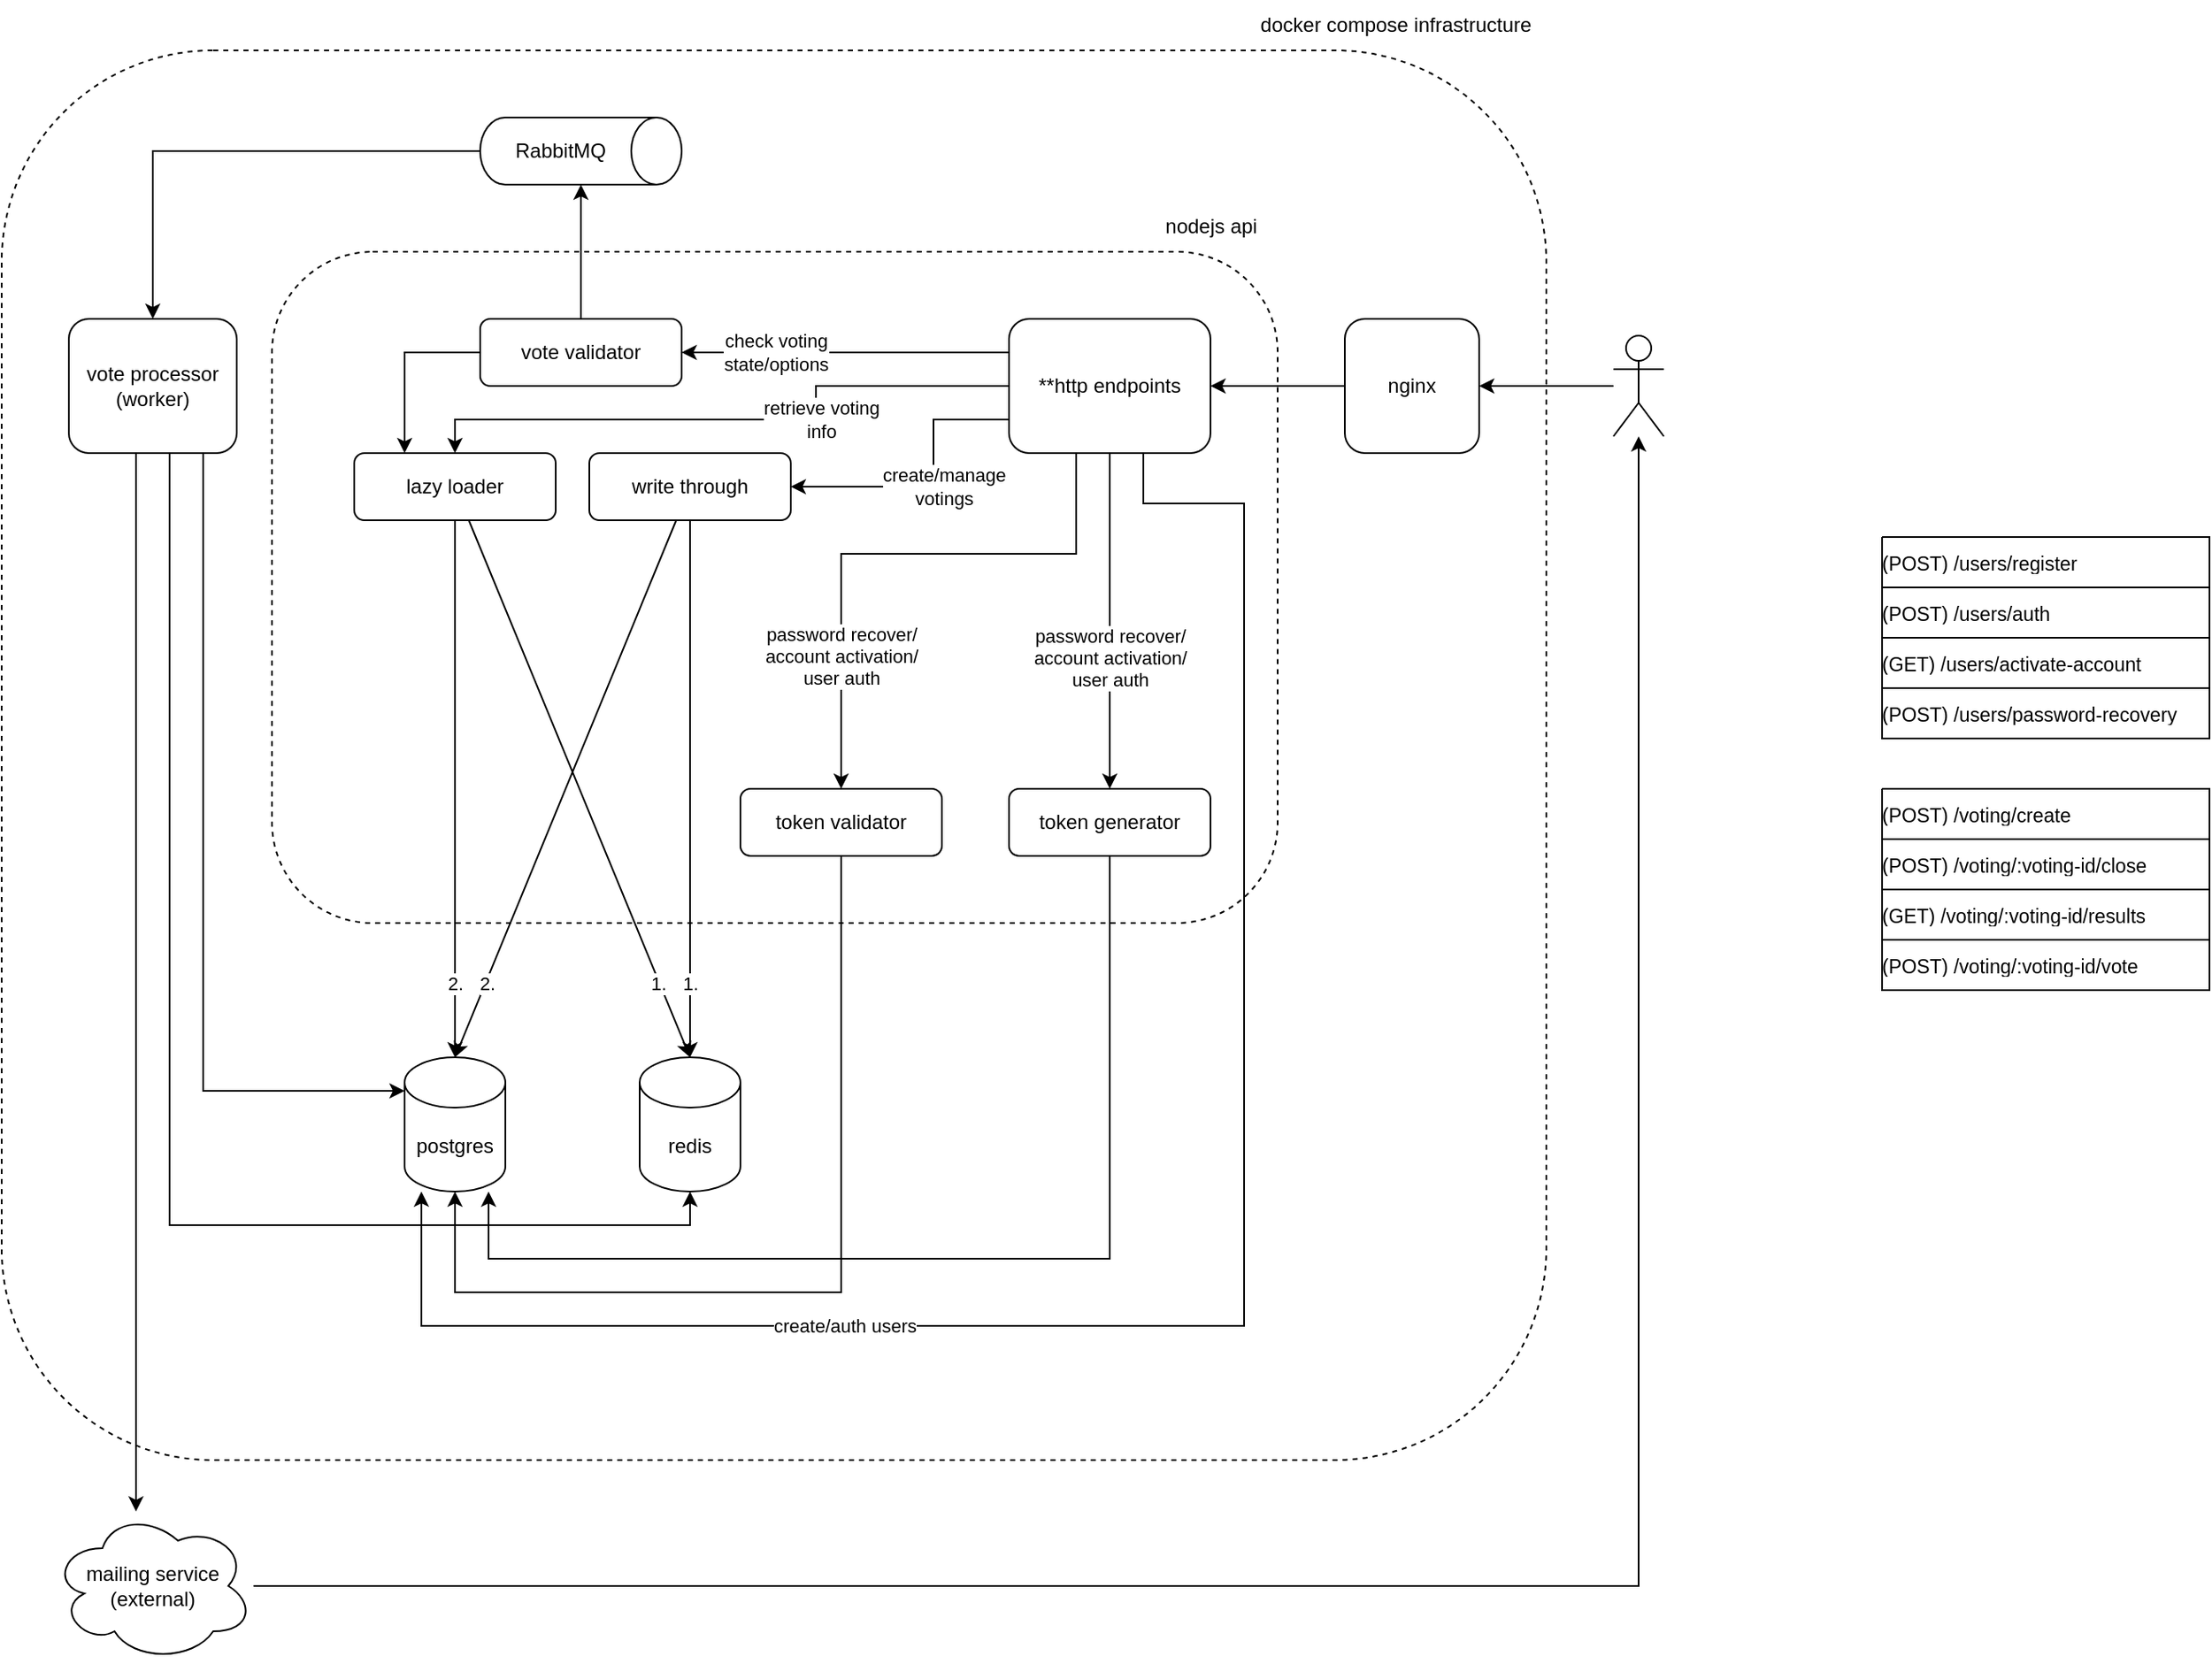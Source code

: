 <mxfile version="21.6.8" type="device">
  <diagram name="Página-1" id="Página-1">
    <mxGraphModel dx="1872" dy="-116" grid="1" gridSize="10" guides="1" tooltips="1" connect="1" arrows="1" fold="1" page="1" pageScale="1" pageWidth="850" pageHeight="1100" math="0" shadow="0">
      <root>
        <mxCell id="0" />
        <mxCell id="1" parent="0" />
        <mxCell id="b3ruvdXfxAipYuuYTNX5-90" value="" style="rounded=1;whiteSpace=wrap;html=1;fillColor=none;dashed=1;movable=0;resizable=0;rotatable=0;deletable=0;editable=0;locked=1;connectable=0;" parent="1" vertex="1">
          <mxGeometry x="1080" y="1560" width="920" height="840" as="geometry" />
        </mxCell>
        <mxCell id="b3ruvdXfxAipYuuYTNX5-76" value="" style="rounded=1;whiteSpace=wrap;html=1;fillColor=none;dashed=1;movable=0;resizable=0;rotatable=0;deletable=0;editable=0;locked=1;connectable=0;" parent="1" vertex="1">
          <mxGeometry x="1241" y="1680" width="599" height="400" as="geometry" />
        </mxCell>
        <mxCell id="b3ruvdXfxAipYuuYTNX5-58" style="edgeStyle=orthogonalEdgeStyle;rounded=0;orthogonalLoop=1;jettySize=auto;html=1;" parent="1" source="b3ruvdXfxAipYuuYTNX5-49" target="b3ruvdXfxAipYuuYTNX5-51" edge="1">
          <mxGeometry relative="1" as="geometry">
            <Array as="points">
              <mxPoint x="1660" y="1740" />
              <mxPoint x="1660" y="1740" />
            </Array>
          </mxGeometry>
        </mxCell>
        <mxCell id="b3ruvdXfxAipYuuYTNX5-88" value="check voting&lt;br&gt;state/options" style="edgeLabel;html=1;align=center;verticalAlign=middle;resizable=0;points=[];" parent="b3ruvdXfxAipYuuYTNX5-58" vertex="1" connectable="0">
          <mxGeometry x="0.171" relative="1" as="geometry">
            <mxPoint x="-25" as="offset" />
          </mxGeometry>
        </mxCell>
        <mxCell id="b3ruvdXfxAipYuuYTNX5-74" style="edgeStyle=orthogonalEdgeStyle;rounded=0;orthogonalLoop=1;jettySize=auto;html=1;" parent="1" source="b3ruvdXfxAipYuuYTNX5-49" target="b3ruvdXfxAipYuuYTNX5-57" edge="1">
          <mxGeometry relative="1" as="geometry">
            <Array as="points">
              <mxPoint x="1635" y="1780" />
              <mxPoint x="1635" y="1820" />
            </Array>
          </mxGeometry>
        </mxCell>
        <mxCell id="b3ruvdXfxAipYuuYTNX5-82" value="create/manage&lt;br&gt;votings" style="edgeLabel;html=1;align=center;verticalAlign=middle;resizable=0;points=[];" parent="b3ruvdXfxAipYuuYTNX5-74" vertex="1" connectable="0">
          <mxGeometry x="0.408" y="2" relative="1" as="geometry">
            <mxPoint x="40" y="-2" as="offset" />
          </mxGeometry>
        </mxCell>
        <mxCell id="b3ruvdXfxAipYuuYTNX5-75" style="edgeStyle=orthogonalEdgeStyle;rounded=0;orthogonalLoop=1;jettySize=auto;html=1;" parent="1" source="b3ruvdXfxAipYuuYTNX5-49" target="b3ruvdXfxAipYuuYTNX5-56" edge="1">
          <mxGeometry relative="1" as="geometry">
            <Array as="points">
              <mxPoint x="1565" y="1760" />
              <mxPoint x="1565" y="1780" />
              <mxPoint x="1350" y="1780" />
            </Array>
          </mxGeometry>
        </mxCell>
        <mxCell id="b3ruvdXfxAipYuuYTNX5-83" value="retrieve voting&lt;br&gt;info" style="edgeLabel;html=1;align=center;verticalAlign=middle;resizable=0;points=[];" parent="b3ruvdXfxAipYuuYTNX5-75" vertex="1" connectable="0">
          <mxGeometry x="-0.196" y="1" relative="1" as="geometry">
            <mxPoint x="16" y="-1" as="offset" />
          </mxGeometry>
        </mxCell>
        <mxCell id="ngffAroati8SNgKMZHlk-9" style="edgeStyle=orthogonalEdgeStyle;rounded=0;orthogonalLoop=1;jettySize=auto;html=1;" edge="1" parent="1" source="b3ruvdXfxAipYuuYTNX5-49" target="ngffAroati8SNgKMZHlk-8">
          <mxGeometry relative="1" as="geometry">
            <Array as="points">
              <mxPoint x="1720" y="1860" />
              <mxPoint x="1580" y="1860" />
            </Array>
          </mxGeometry>
        </mxCell>
        <mxCell id="ngffAroati8SNgKMZHlk-10" value="password recover/&lt;br style=&quot;border-color: var(--border-color);&quot;&gt;account activation/&lt;br style=&quot;border-color: var(--border-color);&quot;&gt;user auth" style="edgeLabel;html=1;align=center;verticalAlign=middle;resizable=0;points=[];" vertex="1" connectable="0" parent="ngffAroati8SNgKMZHlk-9">
          <mxGeometry x="0.405" y="1" relative="1" as="geometry">
            <mxPoint x="-1" y="22" as="offset" />
          </mxGeometry>
        </mxCell>
        <mxCell id="ngffAroati8SNgKMZHlk-15" style="edgeStyle=orthogonalEdgeStyle;rounded=0;orthogonalLoop=1;jettySize=auto;html=1;" edge="1" parent="1" source="b3ruvdXfxAipYuuYTNX5-49" target="ngffAroati8SNgKMZHlk-14">
          <mxGeometry relative="1" as="geometry" />
        </mxCell>
        <mxCell id="ngffAroati8SNgKMZHlk-17" value="password recover/&lt;br&gt;account activation/&lt;br&gt;user auth" style="edgeLabel;html=1;align=center;verticalAlign=middle;resizable=0;points=[];" vertex="1" connectable="0" parent="ngffAroati8SNgKMZHlk-15">
          <mxGeometry x="0.213" relative="1" as="geometry">
            <mxPoint as="offset" />
          </mxGeometry>
        </mxCell>
        <mxCell id="ngffAroati8SNgKMZHlk-22" style="edgeStyle=orthogonalEdgeStyle;rounded=0;orthogonalLoop=1;jettySize=auto;html=1;" edge="1" parent="1" source="b3ruvdXfxAipYuuYTNX5-49" target="b3ruvdXfxAipYuuYTNX5-61">
          <mxGeometry relative="1" as="geometry">
            <Array as="points">
              <mxPoint x="1760" y="1830" />
              <mxPoint x="1820" y="1830" />
              <mxPoint x="1820" y="2320" />
              <mxPoint x="1330" y="2320" />
            </Array>
          </mxGeometry>
        </mxCell>
        <mxCell id="ngffAroati8SNgKMZHlk-23" value="create/auth users" style="edgeLabel;html=1;align=center;verticalAlign=middle;resizable=0;points=[];" vertex="1" connectable="0" parent="ngffAroati8SNgKMZHlk-22">
          <mxGeometry x="0.423" relative="1" as="geometry">
            <mxPoint as="offset" />
          </mxGeometry>
        </mxCell>
        <mxCell id="b3ruvdXfxAipYuuYTNX5-49" value="**http&amp;nbsp;endpoints" style="rounded=1;whiteSpace=wrap;html=1;" parent="1" vertex="1">
          <mxGeometry x="1680" y="1720" width="120" height="80" as="geometry" />
        </mxCell>
        <mxCell id="b3ruvdXfxAipYuuYTNX5-84" style="edgeStyle=orthogonalEdgeStyle;rounded=0;orthogonalLoop=1;jettySize=auto;html=1;" parent="1" source="b3ruvdXfxAipYuuYTNX5-50" target="b3ruvdXfxAipYuuYTNX5-49" edge="1">
          <mxGeometry relative="1" as="geometry" />
        </mxCell>
        <mxCell id="b3ruvdXfxAipYuuYTNX5-50" value="nginx" style="rounded=1;whiteSpace=wrap;html=1;" parent="1" vertex="1">
          <mxGeometry x="1880" y="1720" width="80" height="80" as="geometry" />
        </mxCell>
        <mxCell id="b3ruvdXfxAipYuuYTNX5-59" style="edgeStyle=orthogonalEdgeStyle;rounded=0;orthogonalLoop=1;jettySize=auto;html=1;" parent="1" source="b3ruvdXfxAipYuuYTNX5-51" target="b3ruvdXfxAipYuuYTNX5-52" edge="1">
          <mxGeometry relative="1" as="geometry" />
        </mxCell>
        <mxCell id="b3ruvdXfxAipYuuYTNX5-87" style="edgeStyle=orthogonalEdgeStyle;rounded=0;orthogonalLoop=1;jettySize=auto;html=1;" parent="1" source="b3ruvdXfxAipYuuYTNX5-51" target="b3ruvdXfxAipYuuYTNX5-56" edge="1">
          <mxGeometry relative="1" as="geometry">
            <Array as="points">
              <mxPoint x="1320" y="1740" />
            </Array>
          </mxGeometry>
        </mxCell>
        <mxCell id="b3ruvdXfxAipYuuYTNX5-51" value="vote validator" style="rounded=1;whiteSpace=wrap;html=1;" parent="1" vertex="1">
          <mxGeometry x="1365" y="1720" width="120" height="40" as="geometry" />
        </mxCell>
        <mxCell id="b3ruvdXfxAipYuuYTNX5-60" style="edgeStyle=orthogonalEdgeStyle;rounded=0;orthogonalLoop=1;jettySize=auto;html=1;" parent="1" source="b3ruvdXfxAipYuuYTNX5-52" target="b3ruvdXfxAipYuuYTNX5-55" edge="1">
          <mxGeometry relative="1" as="geometry" />
        </mxCell>
        <mxCell id="b3ruvdXfxAipYuuYTNX5-52" value="RabbitMQ" style="shape=cylinder3;whiteSpace=wrap;html=1;boundedLbl=1;backgroundOutline=1;size=15;direction=south;" parent="1" vertex="1">
          <mxGeometry x="1365" y="1600" width="120" height="40" as="geometry" />
        </mxCell>
        <mxCell id="b3ruvdXfxAipYuuYTNX5-85" style="edgeStyle=orthogonalEdgeStyle;rounded=0;orthogonalLoop=1;jettySize=auto;html=1;" parent="1" source="b3ruvdXfxAipYuuYTNX5-55" target="b3ruvdXfxAipYuuYTNX5-61" edge="1">
          <mxGeometry relative="1" as="geometry">
            <Array as="points">
              <mxPoint x="1200" y="2180" />
            </Array>
          </mxGeometry>
        </mxCell>
        <mxCell id="b3ruvdXfxAipYuuYTNX5-97" style="edgeStyle=orthogonalEdgeStyle;rounded=0;orthogonalLoop=1;jettySize=auto;html=1;" parent="1" source="b3ruvdXfxAipYuuYTNX5-55" target="b3ruvdXfxAipYuuYTNX5-96" edge="1">
          <mxGeometry relative="1" as="geometry">
            <Array as="points">
              <mxPoint x="1160" y="1870" />
              <mxPoint x="1160" y="1870" />
            </Array>
          </mxGeometry>
        </mxCell>
        <mxCell id="ngffAroati8SNgKMZHlk-20" style="edgeStyle=orthogonalEdgeStyle;rounded=0;orthogonalLoop=1;jettySize=auto;html=1;" edge="1" parent="1" source="b3ruvdXfxAipYuuYTNX5-55" target="b3ruvdXfxAipYuuYTNX5-62">
          <mxGeometry relative="1" as="geometry">
            <Array as="points">
              <mxPoint x="1180" y="2260" />
              <mxPoint x="1490" y="2260" />
            </Array>
          </mxGeometry>
        </mxCell>
        <mxCell id="b3ruvdXfxAipYuuYTNX5-55" value="vote processor&lt;br&gt;(worker)" style="rounded=1;whiteSpace=wrap;html=1;" parent="1" vertex="1">
          <mxGeometry x="1120" y="1720" width="100" height="80" as="geometry" />
        </mxCell>
        <mxCell id="b3ruvdXfxAipYuuYTNX5-65" style="edgeStyle=orthogonalEdgeStyle;rounded=0;orthogonalLoop=1;jettySize=auto;html=1;" parent="1" source="b3ruvdXfxAipYuuYTNX5-56" target="b3ruvdXfxAipYuuYTNX5-61" edge="1">
          <mxGeometry relative="1" as="geometry" />
        </mxCell>
        <mxCell id="b3ruvdXfxAipYuuYTNX5-73" value="2." style="edgeLabel;html=1;align=center;verticalAlign=middle;resizable=0;points=[];" parent="b3ruvdXfxAipYuuYTNX5-65" vertex="1" connectable="0">
          <mxGeometry x="0.517" y="1" relative="1" as="geometry">
            <mxPoint x="-1" y="33" as="offset" />
          </mxGeometry>
        </mxCell>
        <mxCell id="b3ruvdXfxAipYuuYTNX5-78" style="rounded=0;orthogonalLoop=1;jettySize=auto;html=1;entryX=0.5;entryY=0;entryDx=0;entryDy=0;entryPerimeter=0;" parent="1" source="b3ruvdXfxAipYuuYTNX5-56" target="b3ruvdXfxAipYuuYTNX5-62" edge="1">
          <mxGeometry relative="1" as="geometry" />
        </mxCell>
        <mxCell id="b3ruvdXfxAipYuuYTNX5-81" value="1." style="edgeLabel;html=1;align=center;verticalAlign=middle;resizable=0;points=[];" parent="b3ruvdXfxAipYuuYTNX5-78" vertex="1" connectable="0">
          <mxGeometry x="0.559" y="-3" relative="1" as="geometry">
            <mxPoint x="12" y="25" as="offset" />
          </mxGeometry>
        </mxCell>
        <mxCell id="b3ruvdXfxAipYuuYTNX5-56" value="lazy loader" style="rounded=1;whiteSpace=wrap;html=1;" parent="1" vertex="1">
          <mxGeometry x="1290" y="1800" width="120" height="40" as="geometry" />
        </mxCell>
        <mxCell id="b3ruvdXfxAipYuuYTNX5-63" style="edgeStyle=orthogonalEdgeStyle;rounded=0;orthogonalLoop=1;jettySize=auto;html=1;" parent="1" source="b3ruvdXfxAipYuuYTNX5-57" target="b3ruvdXfxAipYuuYTNX5-62" edge="1">
          <mxGeometry relative="1" as="geometry" />
        </mxCell>
        <mxCell id="b3ruvdXfxAipYuuYTNX5-70" value="1." style="edgeLabel;html=1;align=center;verticalAlign=middle;resizable=0;points=[];" parent="b3ruvdXfxAipYuuYTNX5-63" vertex="1" connectable="0">
          <mxGeometry x="0.368" y="1" relative="1" as="geometry">
            <mxPoint x="-1" y="57" as="offset" />
          </mxGeometry>
        </mxCell>
        <mxCell id="b3ruvdXfxAipYuuYTNX5-79" style="rounded=0;orthogonalLoop=1;jettySize=auto;html=1;entryX=0.5;entryY=0;entryDx=0;entryDy=0;entryPerimeter=0;" parent="1" source="b3ruvdXfxAipYuuYTNX5-57" target="b3ruvdXfxAipYuuYTNX5-61" edge="1">
          <mxGeometry relative="1" as="geometry" />
        </mxCell>
        <mxCell id="b3ruvdXfxAipYuuYTNX5-80" value="2." style="edgeLabel;html=1;align=center;verticalAlign=middle;resizable=0;points=[];" parent="b3ruvdXfxAipYuuYTNX5-79" vertex="1" connectable="0">
          <mxGeometry x="0.724" relative="1" as="geometry">
            <mxPoint x="1" as="offset" />
          </mxGeometry>
        </mxCell>
        <mxCell id="b3ruvdXfxAipYuuYTNX5-57" value="write through" style="rounded=1;whiteSpace=wrap;html=1;" parent="1" vertex="1">
          <mxGeometry x="1430" y="1800" width="120" height="40" as="geometry" />
        </mxCell>
        <mxCell id="b3ruvdXfxAipYuuYTNX5-77" style="edgeStyle=orthogonalEdgeStyle;rounded=0;orthogonalLoop=1;jettySize=auto;html=1;exitX=0.5;exitY=1;exitDx=0;exitDy=0;" parent="1" source="b3ruvdXfxAipYuuYTNX5-76" target="b3ruvdXfxAipYuuYTNX5-76" edge="1">
          <mxGeometry relative="1" as="geometry" />
        </mxCell>
        <mxCell id="b3ruvdXfxAipYuuYTNX5-89" value="nodejs api" style="text;html=1;align=center;verticalAlign=middle;resizable=0;points=[];autosize=1;strokeColor=none;fillColor=none;" parent="1" vertex="1">
          <mxGeometry x="1760" y="1650" width="80" height="30" as="geometry" />
        </mxCell>
        <mxCell id="b3ruvdXfxAipYuuYTNX5-91" value="docker compose infrastructure" style="text;html=1;align=center;verticalAlign=middle;resizable=0;points=[];autosize=1;strokeColor=none;fillColor=none;" parent="1" vertex="1">
          <mxGeometry x="1820" y="1530" width="180" height="30" as="geometry" />
        </mxCell>
        <UserObject label="&lt;div style=&quot;font-size: 1px&quot;&gt;&lt;font style=&quot;font-size:11.64px;font-family:Helvetica;color:#000000;direction:ltr;letter-spacing:0px;line-height:120%;opacity:1&quot;&gt;(GET)&amp;nbsp;/voting/:voting-id/results&lt;/font&gt;&lt;/div&gt;" tags="Background" id="b3ruvdXfxAipYuuYTNX5-92">
          <mxCell style="verticalAlign=middle;align=left;overflow=width;vsdxID=5;fillColor=#ffffff;gradientColor=none;shape=stencil(nZBRDoQgDERP03+WHsHFe5iISyOCQdT19kIaIxq//Jtp3zTpAFaTaUYNUkwx+F6v1EYD+AUpyRkdKCYFqACrzgf9C352LfuxyWRWg1/yhT/nRE5IsZWuZtCSK8CPeI0e/hF+jV7AJM4PO7KWCyr390bSiNtEtQM=);strokeColor=#000000;spacingTop=-3;spacingBottom=-3;spacingLeft=-3;spacingRight=-3;points=[];labelBackgroundColor=none;rounded=0;html=1;whiteSpace=wrap;" parent="1" vertex="1">
            <mxGeometry x="2200" y="2060" width="195" height="30" as="geometry" />
          </mxCell>
        </UserObject>
        <UserObject label="&lt;div style=&quot;font-size: 1px&quot;&gt;&lt;font style=&quot;font-size:11.64px;font-family:Helvetica;color:#000000;direction:ltr;letter-spacing:0px;line-height:120%;opacity:1&quot;&gt;(POST) /voting/:voting-id/close&lt;/font&gt;&lt;/div&gt;" tags="Background" id="b3ruvdXfxAipYuuYTNX5-93">
          <mxCell style="verticalAlign=middle;align=left;overflow=width;vsdxID=8;fillColor=#ffffff;gradientColor=none;shape=stencil(nZBRDoQgDERP03+WHsHFe5iISyOCQdT19kIaIxq//Jtp3zTpAFaTaUYNUkwx+F6v1EYD+AUpyRkdKCYFqACrzgf9C352LfuxyWRWg1/yhT/nRE5IsZWuZtCSK8CPeI0e/hF+jV7AJM4PO7KWCyr390bSiNtEtQM=);strokeColor=#000000;spacingTop=-3;spacingBottom=-3;spacingLeft=-3;spacingRight=-3;points=[];labelBackgroundColor=none;rounded=0;html=1;whiteSpace=wrap;" parent="1" vertex="1">
            <mxGeometry x="2200" y="2030" width="195" height="30" as="geometry" />
          </mxCell>
        </UserObject>
        <UserObject label="&lt;div style=&quot;font-size: 1px&quot;&gt;&lt;font style=&quot;font-size:11.64px;font-family:Helvetica;color:#000000;direction:ltr;letter-spacing:0px;line-height:120%;opacity:1&quot;&gt;(POST) /voting/create&lt;/font&gt;&lt;/div&gt;" tags="Background" id="b3ruvdXfxAipYuuYTNX5-94">
          <mxCell style="verticalAlign=middle;align=left;overflow=width;vsdxID=11;fillColor=#ffffff;gradientColor=none;shape=stencil(nZBRDoQgDERP03+WHsHFe5iISyOCQdT19kIaIxq//Jtp3zTpAFaTaUYNUkwx+F6v1EYD+AUpyRkdKCYFqACrzgf9C352LfuxyWRWg1/yhT/nRE5IsZWuZtCSK8CPeI0e/hF+jV7AJM4PO7KWCyr390bSiNtEtQM=);strokeColor=#000000;spacingTop=-3;spacingBottom=-3;spacingLeft=-3;spacingRight=-3;points=[];labelBackgroundColor=none;rounded=0;html=1;whiteSpace=wrap;" parent="1" vertex="1">
            <mxGeometry x="2200" y="2000" width="195" height="30" as="geometry" />
          </mxCell>
        </UserObject>
        <UserObject label="&lt;div style=&quot;font-size: 1px&quot;&gt;&lt;font style=&quot;font-size:11.64px;font-family:Helvetica;color:#000000;direction:ltr;letter-spacing:0px;line-height:120%;opacity:1&quot;&gt;(POST)&amp;nbsp;/voting/:voting-id/vote&lt;/font&gt;&lt;/div&gt;" tags="Background" id="b3ruvdXfxAipYuuYTNX5-95">
          <mxCell style="verticalAlign=middle;align=left;overflow=width;vsdxID=13;fillColor=#ffffff;gradientColor=none;shape=stencil(nZBRDoQgDERP03+WHsHFe5iISyOCQdT19kIaIxq//Jtp3zTpAFaTaUYNUkwx+F6v1EYD+AUpyRkdKCYFqACrzgf9C352LfuxyWRWg1/yhT/nRE5IsZWuZtCSK8CPeI0e/hF+jV7AJM4PO7KWCyr390bSiNtEtQM=);strokeColor=#000000;spacingTop=-3;spacingBottom=-3;spacingLeft=-3;spacingRight=-3;points=[];labelBackgroundColor=none;rounded=0;html=1;whiteSpace=wrap;" parent="1" vertex="1">
            <mxGeometry x="2200" y="2090" width="195" height="30" as="geometry" />
          </mxCell>
        </UserObject>
        <mxCell id="b3ruvdXfxAipYuuYTNX5-102" style="edgeStyle=orthogonalEdgeStyle;rounded=0;orthogonalLoop=1;jettySize=auto;html=1;" parent="1" source="b3ruvdXfxAipYuuYTNX5-96" target="b3ruvdXfxAipYuuYTNX5-98" edge="1">
          <mxGeometry relative="1" as="geometry" />
        </mxCell>
        <mxCell id="b3ruvdXfxAipYuuYTNX5-96" value="mailing service&lt;br&gt;(external)" style="ellipse;shape=cloud;whiteSpace=wrap;html=1;" parent="1" vertex="1">
          <mxGeometry x="1110" y="2430" width="120" height="90" as="geometry" />
        </mxCell>
        <mxCell id="b3ruvdXfxAipYuuYTNX5-101" style="edgeStyle=orthogonalEdgeStyle;rounded=0;orthogonalLoop=1;jettySize=auto;html=1;" parent="1" source="b3ruvdXfxAipYuuYTNX5-98" target="b3ruvdXfxAipYuuYTNX5-50" edge="1">
          <mxGeometry relative="1" as="geometry" />
        </mxCell>
        <mxCell id="b3ruvdXfxAipYuuYTNX5-98" value="" style="shape=umlActor;verticalLabelPosition=bottom;verticalAlign=top;html=1;outlineConnect=0;" parent="1" vertex="1">
          <mxGeometry x="2040" y="1730" width="30" height="60" as="geometry" />
        </mxCell>
        <UserObject label="&lt;div style=&quot;font-size: 1px&quot;&gt;&lt;font style=&quot;font-size:11.64px;font-family:Helvetica;color:#000000;direction:ltr;letter-spacing:0px;line-height:120%;opacity:1&quot;&gt;(POST) /users/auth&lt;/font&gt;&lt;/div&gt;" tags="Background" id="ngffAroati8SNgKMZHlk-3">
          <mxCell style="verticalAlign=middle;align=left;overflow=width;vsdxID=11;fillColor=#ffffff;gradientColor=none;shape=stencil(nZBRDoQgDERP03+WHsHFe5iISyOCQdT19kIaIxq//Jtp3zTpAFaTaUYNUkwx+F6v1EYD+AUpyRkdKCYFqACrzgf9C352LfuxyWRWg1/yhT/nRE5IsZWuZtCSK8CPeI0e/hF+jV7AJM4PO7KWCyr390bSiNtEtQM=);strokeColor=#000000;spacingTop=-3;spacingBottom=-3;spacingLeft=-3;spacingRight=-3;points=[];labelBackgroundColor=none;rounded=0;html=1;whiteSpace=wrap;" vertex="1" parent="1">
            <mxGeometry x="2200" y="1880" width="195" height="30" as="geometry" />
          </mxCell>
        </UserObject>
        <UserObject label="&lt;div style=&quot;font-size: 1px&quot;&gt;&lt;font style=&quot;font-size:11.64px;font-family:Helvetica;color:#000000;direction:ltr;letter-spacing:0px;line-height:120%;opacity:1&quot;&gt;(POST) /users/register&lt;/font&gt;&lt;/div&gt;" tags="Background" id="ngffAroati8SNgKMZHlk-4">
          <mxCell style="verticalAlign=middle;align=left;overflow=width;vsdxID=11;fillColor=#ffffff;gradientColor=none;shape=stencil(nZBRDoQgDERP03+WHsHFe5iISyOCQdT19kIaIxq//Jtp3zTpAFaTaUYNUkwx+F6v1EYD+AUpyRkdKCYFqACrzgf9C352LfuxyWRWg1/yhT/nRE5IsZWuZtCSK8CPeI0e/hF+jV7AJM4PO7KWCyr390bSiNtEtQM=);strokeColor=#000000;spacingTop=-3;spacingBottom=-3;spacingLeft=-3;spacingRight=-3;points=[];labelBackgroundColor=none;rounded=0;html=1;whiteSpace=wrap;" vertex="1" parent="1">
            <mxGeometry x="2200" y="1850" width="195" height="30" as="geometry" />
          </mxCell>
        </UserObject>
        <UserObject label="&lt;div style=&quot;font-size: 1px&quot;&gt;&lt;font style=&quot;font-size:11.64px;font-family:Helvetica;color:#000000;direction:ltr;letter-spacing:0px;line-height:120%;opacity:1&quot;&gt;(POST) /users/password-recovery&lt;/font&gt;&lt;/div&gt;" tags="Background" id="ngffAroati8SNgKMZHlk-6">
          <mxCell style="verticalAlign=middle;align=left;overflow=width;vsdxID=11;fillColor=#ffffff;gradientColor=none;shape=stencil(nZBRDoQgDERP03+WHsHFe5iISyOCQdT19kIaIxq//Jtp3zTpAFaTaUYNUkwx+F6v1EYD+AUpyRkdKCYFqACrzgf9C352LfuxyWRWg1/yhT/nRE5IsZWuZtCSK8CPeI0e/hF+jV7AJM4PO7KWCyr390bSiNtEtQM=);strokeColor=#000000;spacingTop=-3;spacingBottom=-3;spacingLeft=-3;spacingRight=-3;points=[];labelBackgroundColor=none;rounded=0;html=1;whiteSpace=wrap;" vertex="1" parent="1">
            <mxGeometry x="2200" y="1940" width="195" height="30" as="geometry" />
          </mxCell>
        </UserObject>
        <UserObject label="&lt;div style=&quot;font-size: 1px&quot;&gt;&lt;font style=&quot;font-size:11.64px;font-family:Helvetica;color:#000000;direction:ltr;letter-spacing:0px;line-height:120%;opacity:1&quot;&gt;(GET) /users/activate-account&lt;/font&gt;&lt;/div&gt;" tags="Background" id="ngffAroati8SNgKMZHlk-7">
          <mxCell style="verticalAlign=middle;align=left;overflow=width;vsdxID=11;fillColor=#ffffff;gradientColor=none;shape=stencil(nZBRDoQgDERP03+WHsHFe5iISyOCQdT19kIaIxq//Jtp3zTpAFaTaUYNUkwx+F6v1EYD+AUpyRkdKCYFqACrzgf9C352LfuxyWRWg1/yhT/nRE5IsZWuZtCSK8CPeI0e/hF+jV7AJM4PO7KWCyr390bSiNtEtQM=);strokeColor=#000000;spacingTop=-3;spacingBottom=-3;spacingLeft=-3;spacingRight=-3;points=[];labelBackgroundColor=none;rounded=0;html=1;whiteSpace=wrap;" vertex="1" parent="1">
            <mxGeometry x="2200" y="1910" width="195" height="30" as="geometry" />
          </mxCell>
        </UserObject>
        <mxCell id="ngffAroati8SNgKMZHlk-21" style="edgeStyle=orthogonalEdgeStyle;rounded=0;orthogonalLoop=1;jettySize=auto;html=1;" edge="1" parent="1" source="ngffAroati8SNgKMZHlk-8" target="b3ruvdXfxAipYuuYTNX5-61">
          <mxGeometry relative="1" as="geometry">
            <Array as="points">
              <mxPoint x="1580" y="2300" />
              <mxPoint x="1350" y="2300" />
            </Array>
          </mxGeometry>
        </mxCell>
        <mxCell id="ngffAroati8SNgKMZHlk-8" value="token validator" style="rounded=1;whiteSpace=wrap;html=1;" vertex="1" parent="1">
          <mxGeometry x="1520" y="2000" width="120" height="40" as="geometry" />
        </mxCell>
        <mxCell id="ngffAroati8SNgKMZHlk-16" style="edgeStyle=orthogonalEdgeStyle;rounded=0;orthogonalLoop=1;jettySize=auto;html=1;" edge="1" parent="1" source="ngffAroati8SNgKMZHlk-14" target="b3ruvdXfxAipYuuYTNX5-61">
          <mxGeometry relative="1" as="geometry">
            <Array as="points">
              <mxPoint x="1740" y="2280" />
              <mxPoint x="1370" y="2280" />
            </Array>
          </mxGeometry>
        </mxCell>
        <mxCell id="ngffAroati8SNgKMZHlk-14" value="token generator" style="rounded=1;whiteSpace=wrap;html=1;" vertex="1" parent="1">
          <mxGeometry x="1680" y="2000" width="120" height="40" as="geometry" />
        </mxCell>
        <mxCell id="b3ruvdXfxAipYuuYTNX5-61" value="postgres" style="shape=cylinder3;whiteSpace=wrap;html=1;boundedLbl=1;backgroundOutline=1;size=15;" parent="1" vertex="1">
          <mxGeometry x="1320" y="2160" width="60" height="80" as="geometry" />
        </mxCell>
        <mxCell id="b3ruvdXfxAipYuuYTNX5-62" value="redis" style="shape=cylinder3;whiteSpace=wrap;html=1;boundedLbl=1;backgroundOutline=1;size=15;" parent="1" vertex="1">
          <mxGeometry x="1460" y="2160" width="60" height="80" as="geometry" />
        </mxCell>
      </root>
    </mxGraphModel>
  </diagram>
</mxfile>
